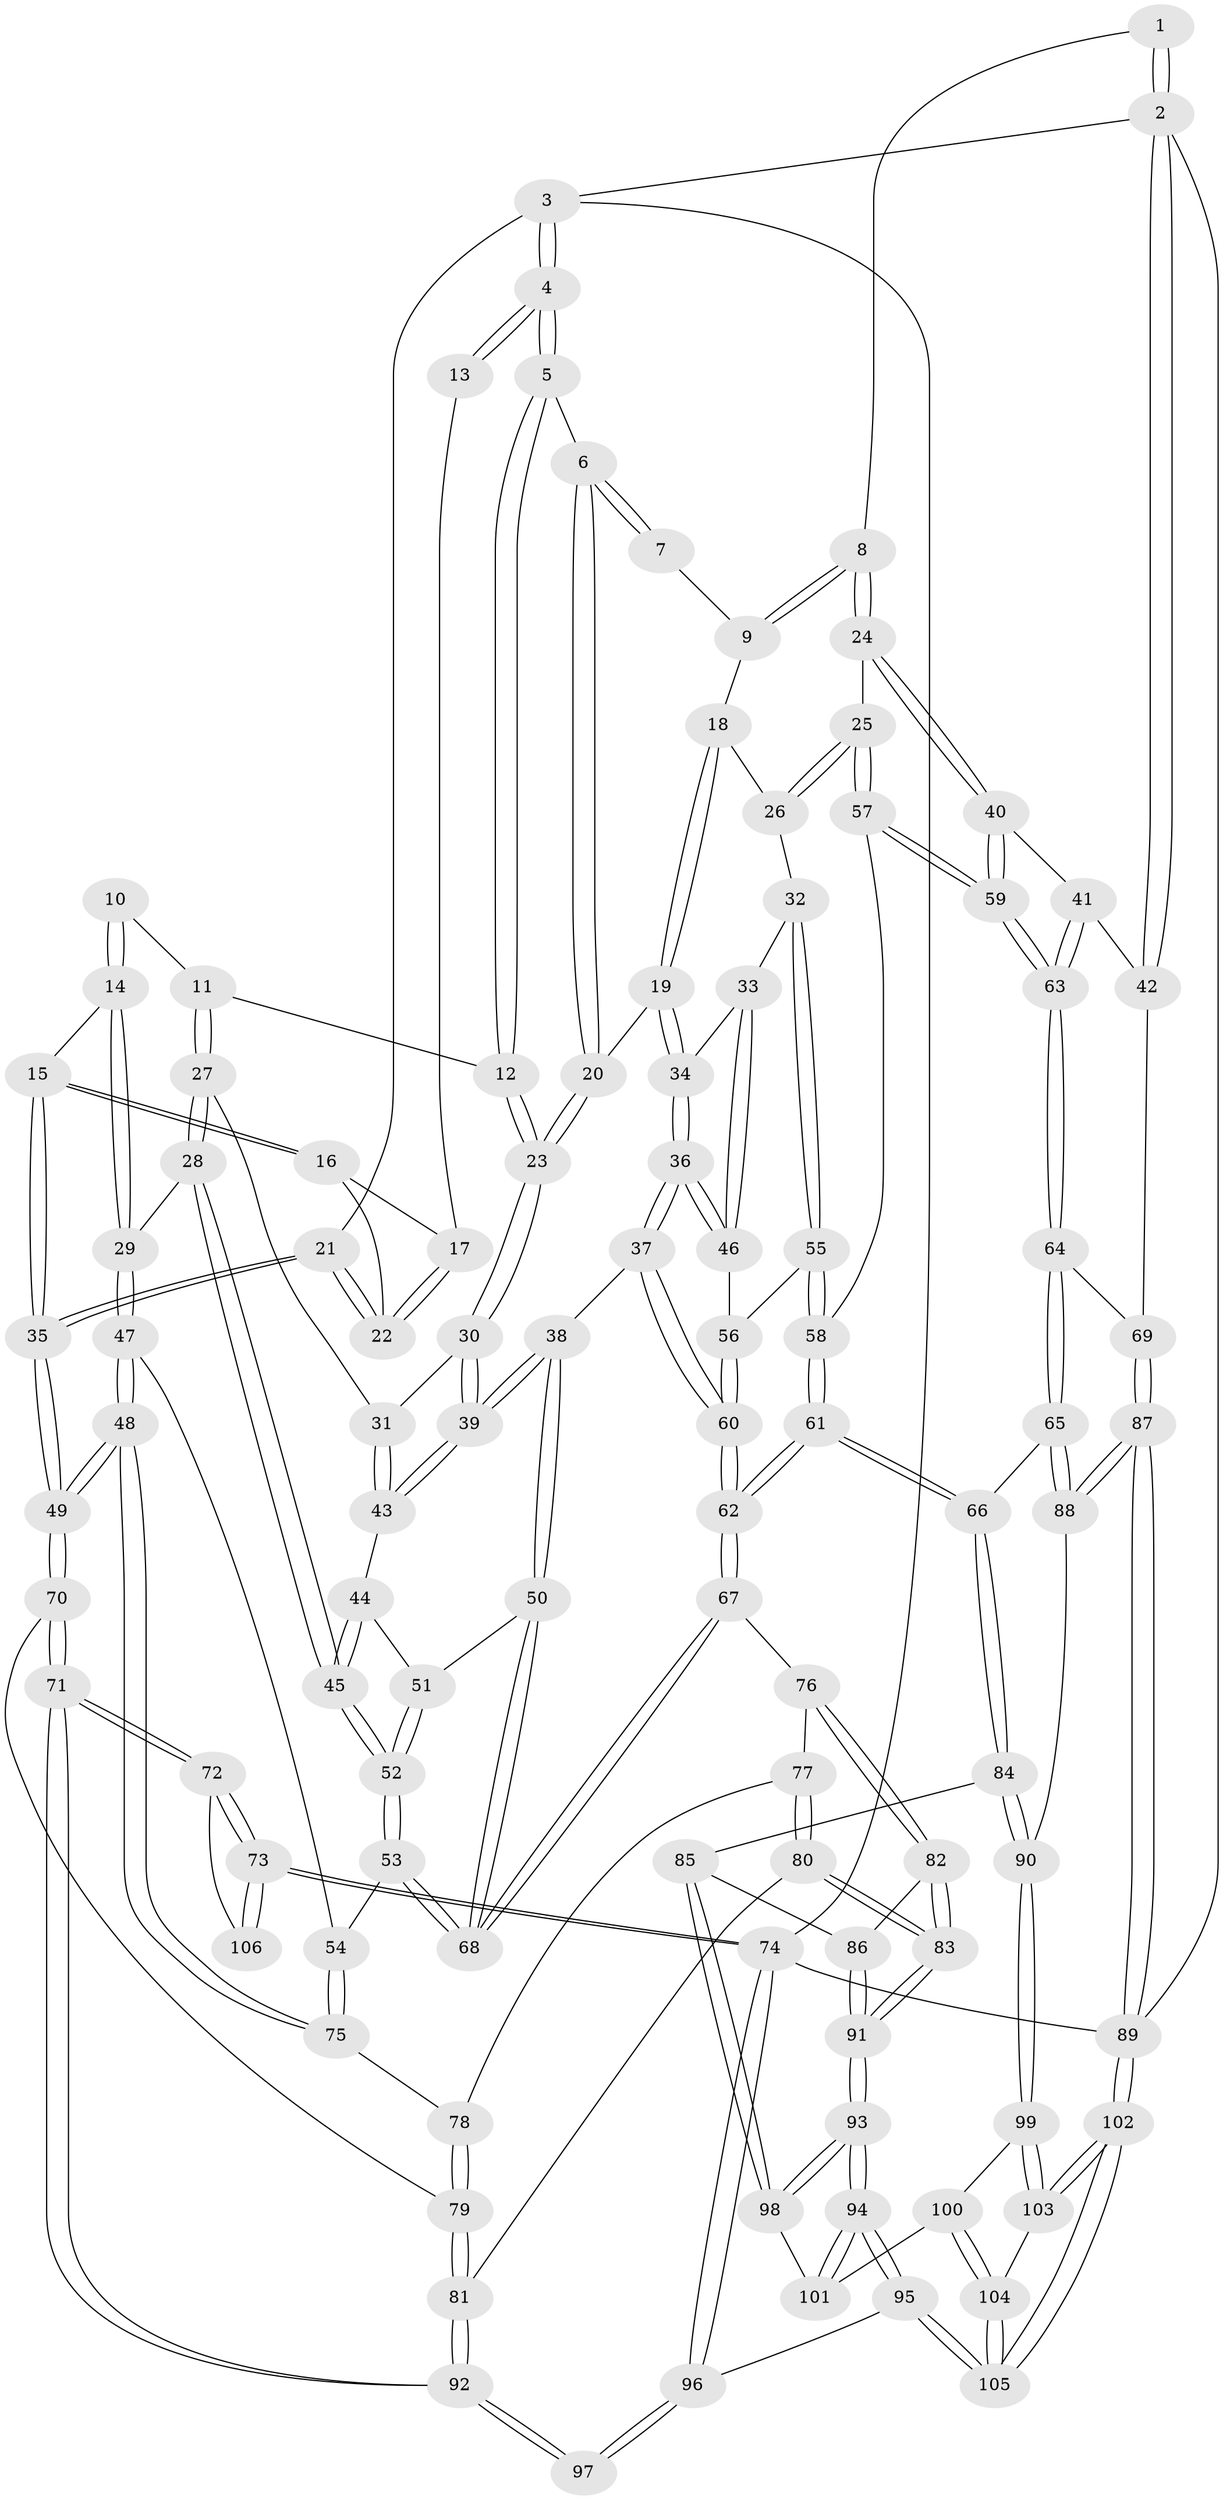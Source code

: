 // coarse degree distribution, {5: 0.3492063492063492, 8: 0.015873015873015872, 4: 0.31746031746031744, 6: 0.1746031746031746, 3: 0.1111111111111111, 7: 0.015873015873015872, 2: 0.015873015873015872}
// Generated by graph-tools (version 1.1) at 2025/21/03/04/25 18:21:24]
// undirected, 106 vertices, 262 edges
graph export_dot {
graph [start="1"]
  node [color=gray90,style=filled];
  1 [pos="+0.8501783928304483+0"];
  2 [pos="+1+0"];
  3 [pos="+0+0"];
  4 [pos="+0+0"];
  5 [pos="+0.27654578099591043+0"];
  6 [pos="+0.4702661515572116+0"];
  7 [pos="+0.7222822156813531+0"];
  8 [pos="+0.9083088195979294+0.12353546014169359"];
  9 [pos="+0.7501591254024278+0.0585699110298198"];
  10 [pos="+0.09368960545968881+0.0769239505110775"];
  11 [pos="+0.1861432727607321+0.09975928274129939"];
  12 [pos="+0.1881292978021837+0.09492553485282575"];
  13 [pos="+0.05650254666954913+0.050238386290153585"];
  14 [pos="+0.09422369865779053+0.2049286440718335"];
  15 [pos="+0.06469192315266713+0.19136517025779193"];
  16 [pos="+0.042506961626438834+0.1414380255076074"];
  17 [pos="+0.04366392911081227+0.09530071620180716"];
  18 [pos="+0.7404557428732306+0.10386541936920875"];
  19 [pos="+0.5583313831292699+0.09974726435862848"];
  20 [pos="+0.4692295963667193+0"];
  21 [pos="+0+0.18917039155010207"];
  22 [pos="+0+0.13786412848316784"];
  23 [pos="+0.4200802686877448+0.06487956232675142"];
  24 [pos="+0.9278738936274297+0.17927314184506604"];
  25 [pos="+0.8328389815124932+0.2047705586938137"];
  26 [pos="+0.7413490648262957+0.10982613520397394"];
  27 [pos="+0.19510522065964214+0.14279599426686093"];
  28 [pos="+0.13886598765648764+0.2062759363711898"];
  29 [pos="+0.09877165310483232+0.2085931967896971"];
  30 [pos="+0.41235144453400707+0.08162307171386649"];
  31 [pos="+0.28731900400543925+0.17349335639348498"];
  32 [pos="+0.6566880241490342+0.20981212921578285"];
  33 [pos="+0.598456714983067+0.18551328564944103"];
  34 [pos="+0.5943614689932691+0.18206086722967788"];
  35 [pos="+0+0.2381122474970348"];
  36 [pos="+0.4563599928330942+0.2944357981381886"];
  37 [pos="+0.45159018390332256+0.2965703989385049"];
  38 [pos="+0.44221146904195885+0.29480843697947384"];
  39 [pos="+0.4294454657317419+0.2368458340867818"];
  40 [pos="+0.9690405792951972+0.19771105630154642"];
  41 [pos="+1+0.22512414539230735"];
  42 [pos="+1+0.2252717935955062"];
  43 [pos="+0.2879277703632675+0.22032803945943857"];
  44 [pos="+0.28785967993854805+0.22094478578136376"];
  45 [pos="+0.23290807859252152+0.34419550858956116"];
  46 [pos="+0.5782524860774847+0.29793901195714867"];
  47 [pos="+0.07412484063090231+0.26088227458388175"];
  48 [pos="+0+0.47072315624619626"];
  49 [pos="+0+0.4761543876850513"];
  50 [pos="+0.42870609007031246+0.3038040526136113"];
  51 [pos="+0.4264397410971467+0.3038944723243701"];
  52 [pos="+0.23355961148223175+0.35198782562410935"];
  53 [pos="+0.2297852622012182+0.3619899936137825"];
  54 [pos="+0.17847205155958773+0.41228114626596685"];
  55 [pos="+0.6935286388677864+0.25406285506422266"];
  56 [pos="+0.6006652924573488+0.32966402425759417"];
  57 [pos="+0.7614270383322661+0.27742689232212225"];
  58 [pos="+0.7421852607118703+0.28155639291543194"];
  59 [pos="+0.8469634357563223+0.3688391063810937"];
  60 [pos="+0.5920196923366131+0.4613290414373483"];
  61 [pos="+0.6490057685041118+0.5245574799574207"];
  62 [pos="+0.6062230999155787+0.4992531596685678"];
  63 [pos="+0.8713879146237059+0.43634540240393155"];
  64 [pos="+0.8694478285696365+0.4532050826228546"];
  65 [pos="+0.7848814847399291+0.5583143678191755"];
  66 [pos="+0.6711696101709475+0.552275714825958"];
  67 [pos="+0.4158682354571101+0.5136465722681265"];
  68 [pos="+0.3938488618133714+0.46325268741095554"];
  69 [pos="+1+0.48726163453888993"];
  70 [pos="+0+0.5226233835717178"];
  71 [pos="+0+0.7114090582792644"];
  72 [pos="+0+0.7264352165035057"];
  73 [pos="+0+1"];
  74 [pos="+0+1"];
  75 [pos="+0.1610524025626181+0.4370651627358901"];
  76 [pos="+0.3814687909497898+0.5545780305231645"];
  77 [pos="+0.36431506125442437+0.5583611483072083"];
  78 [pos="+0.2066455358310925+0.5252752695272925"];
  79 [pos="+0.17501923693258284+0.645148056330713"];
  80 [pos="+0.23985927268605256+0.7359541805194183"];
  81 [pos="+0.19716836711591323+0.7244244192953881"];
  82 [pos="+0.40922245087019093+0.6360126241952091"];
  83 [pos="+0.27312156110137353+0.7599779132391863"];
  84 [pos="+0.6070703671075314+0.7067178198727665"];
  85 [pos="+0.5938595925959305+0.7247952729613336"];
  86 [pos="+0.4712613422836896+0.717823235973198"];
  87 [pos="+1+0.7661111032326282"];
  88 [pos="+0.9459814465674937+0.7127743843871867"];
  89 [pos="+1+1"];
  90 [pos="+0.8339356055475635+0.8098910030895933"];
  91 [pos="+0.3344118541186932+0.8251222362717154"];
  92 [pos="+0.08740495664385287+0.7990292336451973"];
  93 [pos="+0.34144363143562595+0.8705225970684392"];
  94 [pos="+0.34466985224933855+1"];
  95 [pos="+0.3424874730197922+1"];
  96 [pos="+0.3250358794620803+1"];
  97 [pos="+0.11538290021876008+0.8933295705059587"];
  98 [pos="+0.5979191355747557+0.8008583468597744"];
  99 [pos="+0.7962665261937+0.8789983055214884"];
  100 [pos="+0.6419590455032441+0.8590783011937267"];
  101 [pos="+0.5986634728396095+0.8045631415258305"];
  102 [pos="+1+1"];
  103 [pos="+0.8039884331586399+0.9127267248147733"];
  104 [pos="+0.6370637744530661+1"];
  105 [pos="+0.5885673348167614+1"];
  106 [pos="+0.05884366585554175+0.9375599955630606"];
  1 -- 2;
  1 -- 2;
  1 -- 8;
  2 -- 3;
  2 -- 42;
  2 -- 42;
  2 -- 89;
  3 -- 4;
  3 -- 4;
  3 -- 21;
  3 -- 74;
  4 -- 5;
  4 -- 5;
  4 -- 13;
  4 -- 13;
  5 -- 6;
  5 -- 12;
  5 -- 12;
  6 -- 7;
  6 -- 7;
  6 -- 20;
  6 -- 20;
  7 -- 9;
  8 -- 9;
  8 -- 9;
  8 -- 24;
  8 -- 24;
  9 -- 18;
  10 -- 11;
  10 -- 14;
  10 -- 14;
  11 -- 12;
  11 -- 27;
  11 -- 27;
  12 -- 23;
  12 -- 23;
  13 -- 17;
  14 -- 15;
  14 -- 29;
  14 -- 29;
  15 -- 16;
  15 -- 16;
  15 -- 35;
  15 -- 35;
  16 -- 17;
  16 -- 22;
  17 -- 22;
  17 -- 22;
  18 -- 19;
  18 -- 19;
  18 -- 26;
  19 -- 20;
  19 -- 34;
  19 -- 34;
  20 -- 23;
  20 -- 23;
  21 -- 22;
  21 -- 22;
  21 -- 35;
  21 -- 35;
  23 -- 30;
  23 -- 30;
  24 -- 25;
  24 -- 40;
  24 -- 40;
  25 -- 26;
  25 -- 26;
  25 -- 57;
  25 -- 57;
  26 -- 32;
  27 -- 28;
  27 -- 28;
  27 -- 31;
  28 -- 29;
  28 -- 45;
  28 -- 45;
  29 -- 47;
  29 -- 47;
  30 -- 31;
  30 -- 39;
  30 -- 39;
  31 -- 43;
  31 -- 43;
  32 -- 33;
  32 -- 55;
  32 -- 55;
  33 -- 34;
  33 -- 46;
  33 -- 46;
  34 -- 36;
  34 -- 36;
  35 -- 49;
  35 -- 49;
  36 -- 37;
  36 -- 37;
  36 -- 46;
  36 -- 46;
  37 -- 38;
  37 -- 60;
  37 -- 60;
  38 -- 39;
  38 -- 39;
  38 -- 50;
  38 -- 50;
  39 -- 43;
  39 -- 43;
  40 -- 41;
  40 -- 59;
  40 -- 59;
  41 -- 42;
  41 -- 63;
  41 -- 63;
  42 -- 69;
  43 -- 44;
  44 -- 45;
  44 -- 45;
  44 -- 51;
  45 -- 52;
  45 -- 52;
  46 -- 56;
  47 -- 48;
  47 -- 48;
  47 -- 54;
  48 -- 49;
  48 -- 49;
  48 -- 75;
  48 -- 75;
  49 -- 70;
  49 -- 70;
  50 -- 51;
  50 -- 68;
  50 -- 68;
  51 -- 52;
  51 -- 52;
  52 -- 53;
  52 -- 53;
  53 -- 54;
  53 -- 68;
  53 -- 68;
  54 -- 75;
  54 -- 75;
  55 -- 56;
  55 -- 58;
  55 -- 58;
  56 -- 60;
  56 -- 60;
  57 -- 58;
  57 -- 59;
  57 -- 59;
  58 -- 61;
  58 -- 61;
  59 -- 63;
  59 -- 63;
  60 -- 62;
  60 -- 62;
  61 -- 62;
  61 -- 62;
  61 -- 66;
  61 -- 66;
  62 -- 67;
  62 -- 67;
  63 -- 64;
  63 -- 64;
  64 -- 65;
  64 -- 65;
  64 -- 69;
  65 -- 66;
  65 -- 88;
  65 -- 88;
  66 -- 84;
  66 -- 84;
  67 -- 68;
  67 -- 68;
  67 -- 76;
  69 -- 87;
  69 -- 87;
  70 -- 71;
  70 -- 71;
  70 -- 79;
  71 -- 72;
  71 -- 72;
  71 -- 92;
  71 -- 92;
  72 -- 73;
  72 -- 73;
  72 -- 106;
  73 -- 74;
  73 -- 74;
  73 -- 106;
  73 -- 106;
  74 -- 96;
  74 -- 96;
  74 -- 89;
  75 -- 78;
  76 -- 77;
  76 -- 82;
  76 -- 82;
  77 -- 78;
  77 -- 80;
  77 -- 80;
  78 -- 79;
  78 -- 79;
  79 -- 81;
  79 -- 81;
  80 -- 81;
  80 -- 83;
  80 -- 83;
  81 -- 92;
  81 -- 92;
  82 -- 83;
  82 -- 83;
  82 -- 86;
  83 -- 91;
  83 -- 91;
  84 -- 85;
  84 -- 90;
  84 -- 90;
  85 -- 86;
  85 -- 98;
  85 -- 98;
  86 -- 91;
  86 -- 91;
  87 -- 88;
  87 -- 88;
  87 -- 89;
  87 -- 89;
  88 -- 90;
  89 -- 102;
  89 -- 102;
  90 -- 99;
  90 -- 99;
  91 -- 93;
  91 -- 93;
  92 -- 97;
  92 -- 97;
  93 -- 94;
  93 -- 94;
  93 -- 98;
  93 -- 98;
  94 -- 95;
  94 -- 95;
  94 -- 101;
  94 -- 101;
  95 -- 96;
  95 -- 105;
  95 -- 105;
  96 -- 97;
  96 -- 97;
  98 -- 101;
  99 -- 100;
  99 -- 103;
  99 -- 103;
  100 -- 101;
  100 -- 104;
  100 -- 104;
  102 -- 103;
  102 -- 103;
  102 -- 105;
  102 -- 105;
  103 -- 104;
  104 -- 105;
  104 -- 105;
}
